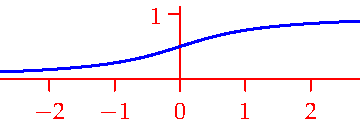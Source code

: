 settings.tex="pdflatex";

texpreamble("\usepackage{amsmath}
\usepackage{amsthm,amssymb}
\usepackage{mathpazo}
\usepackage[svgnames]{xcolor}
");
import graph;

size(180);

real g(real x){return tan(x);}

pair G(real t){return (tan(t),0.5+(1/pi)*t);}

real h=0.35;

draw(graph(G,-pi/2+h,pi/2-h),blue+linewidth(1));

xaxis(red,RightTicks(new real[]{-2,-1,0,1,2}));
yaxis(0,1.1,red,LeftTicks(new real[]{-1,1}));

//labelx("$x$",2.6,S,red);
//labely("$g(x)$",1.4,W,red);
